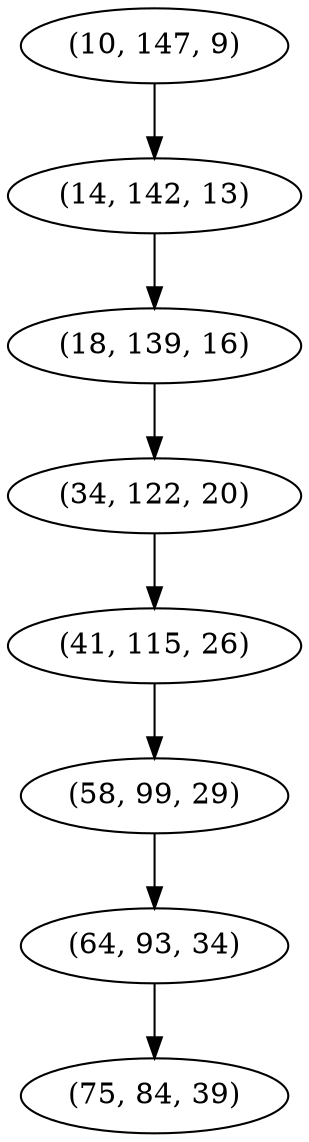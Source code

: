 digraph tree {
    "(10, 147, 9)";
    "(14, 142, 13)";
    "(18, 139, 16)";
    "(34, 122, 20)";
    "(41, 115, 26)";
    "(58, 99, 29)";
    "(64, 93, 34)";
    "(75, 84, 39)";
    "(10, 147, 9)" -> "(14, 142, 13)";
    "(14, 142, 13)" -> "(18, 139, 16)";
    "(18, 139, 16)" -> "(34, 122, 20)";
    "(34, 122, 20)" -> "(41, 115, 26)";
    "(41, 115, 26)" -> "(58, 99, 29)";
    "(58, 99, 29)" -> "(64, 93, 34)";
    "(64, 93, 34)" -> "(75, 84, 39)";
}
